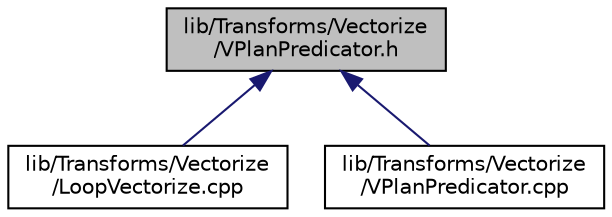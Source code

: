 digraph "lib/Transforms/Vectorize/VPlanPredicator.h"
{
 // LATEX_PDF_SIZE
  bgcolor="transparent";
  edge [fontname="Helvetica",fontsize="10",labelfontname="Helvetica",labelfontsize="10"];
  node [fontname="Helvetica",fontsize="10",shape="box"];
  Node1 [label="lib/Transforms/Vectorize\l/VPlanPredicator.h",height=0.2,width=0.4,color="black", fillcolor="grey75", style="filled", fontcolor="black",tooltip="This file defines the VPlanPredicator class which contains the public interfaces to predicate and lin..."];
  Node1 -> Node2 [dir="back",color="midnightblue",fontsize="10",style="solid",fontname="Helvetica"];
  Node2 [label="lib/Transforms/Vectorize\l/LoopVectorize.cpp",height=0.2,width=0.4,color="black",URL="$LoopVectorize_8cpp.html",tooltip=" "];
  Node1 -> Node3 [dir="back",color="midnightblue",fontsize="10",style="solid",fontname="Helvetica"];
  Node3 [label="lib/Transforms/Vectorize\l/VPlanPredicator.cpp",height=0.2,width=0.4,color="black",URL="$VPlanPredicator_8cpp.html",tooltip="This file implements the VPlanPredicator class which contains the public interfaces to predicate and ..."];
}
